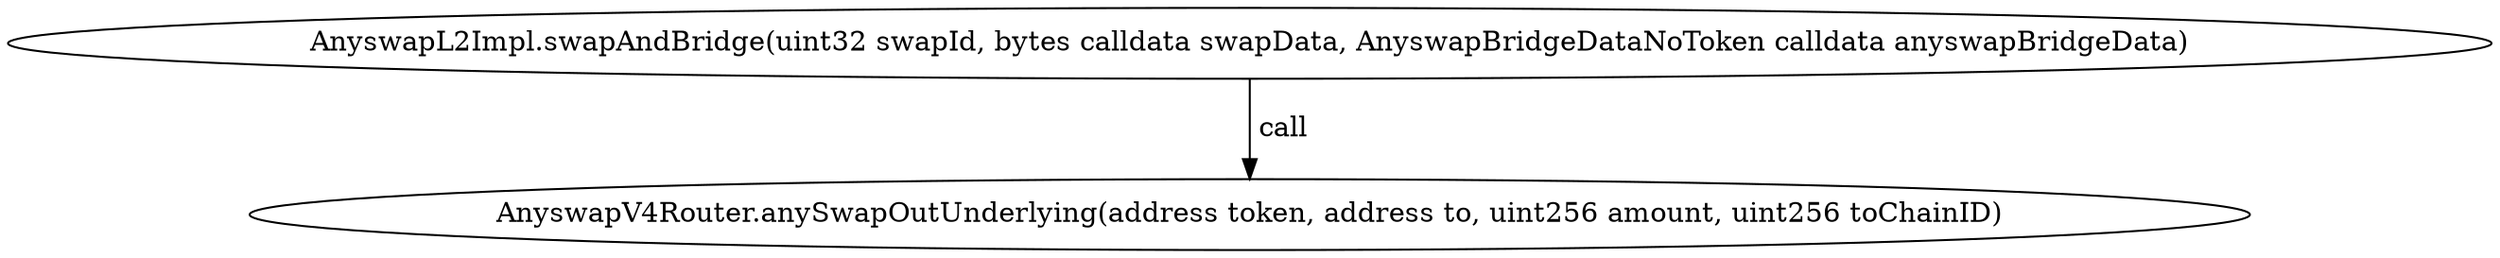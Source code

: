 digraph "" {
	graph [bb="0,0,1073.2,124.8"];
	node [label="\N"];
	"AnyswapL2Impl.swapAndBridge(uint32 swapId, bytes calldata swapData, AnyswapBridgeDataNoToken calldata anyswapBridgeData)"	 [height=0.5,
		pos="536.62,106.8",
		width=14.906];
	"AnyswapV4Router.anySwapOutUnderlying(address token, address to, uint256 amount, uint256 toChainID)"	 [height=0.5,
		pos="536.62,18",
		width=11.891];
	"AnyswapL2Impl.swapAndBridge(uint32 swapId, bytes calldata swapData, AnyswapBridgeDataNoToken calldata anyswapBridgeData)" -> "AnyswapV4Router.anySwapOutUnderlying(address token, address to, uint256 amount, uint256 toChainID)" [key=call,
	label=" call",
	lp="548.48,62.4",
	pos="e,536.62,36.072 536.62,88.401 536.62,76.295 536.62,60.208 536.62,46.467"];
}
